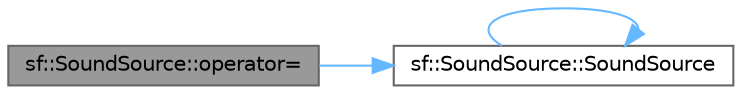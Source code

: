 digraph "sf::SoundSource::operator="
{
 // LATEX_PDF_SIZE
  bgcolor="transparent";
  edge [fontname=Helvetica,fontsize=10,labelfontname=Helvetica,labelfontsize=10];
  node [fontname=Helvetica,fontsize=10,shape=box,height=0.2,width=0.4];
  rankdir="LR";
  Node1 [id="Node000001",label="sf::SoundSource::operator=",height=0.2,width=0.4,color="gray40", fillcolor="grey60", style="filled", fontcolor="black",tooltip="Overload of assignment operator."];
  Node1 -> Node2 [id="edge1_Node000001_Node000002",color="steelblue1",style="solid",tooltip=" "];
  Node2 [id="Node000002",label="sf::SoundSource::SoundSource",height=0.2,width=0.4,color="grey40", fillcolor="white", style="filled",URL="$classsf_1_1_sound_source.html#ae0c7728c1449fdebe65749ab6fcb3170",tooltip="Copy constructor."];
  Node2 -> Node2 [id="edge2_Node000002_Node000002",color="steelblue1",style="solid",tooltip=" "];
}
